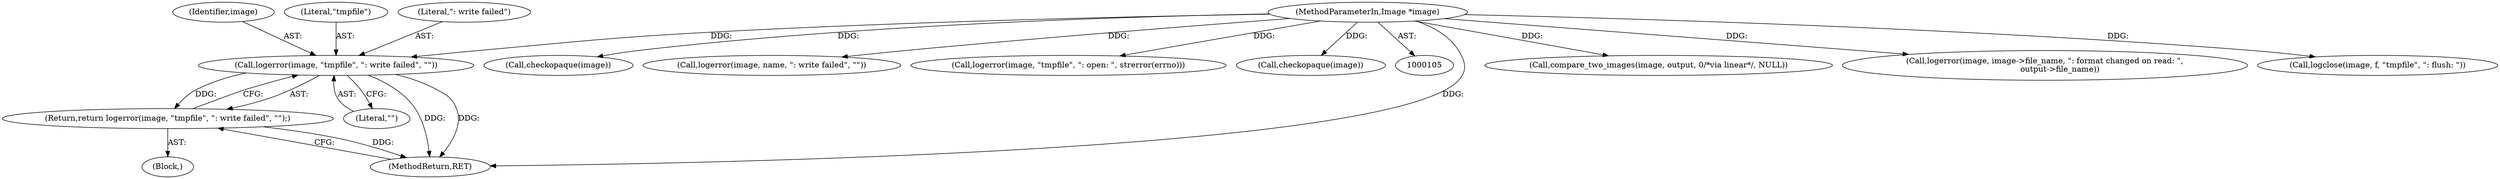 digraph "0_Android_9d4853418ab2f754c2b63e091c29c5529b8b86ca_31@pointer" {
"1000201" [label="(Call,logerror(image, \"tmpfile\", \": write failed\", \"\"))"];
"1000107" [label="(MethodParameterIn,Image *image)"];
"1000200" [label="(Return,return logerror(image, \"tmpfile\", \": write failed\", \"\");)"];
"1000204" [label="(Literal,\": write failed\")"];
"1000326" [label="(Call,compare_two_images(image, output, 0/*via linear*/, NULL))"];
"1000340" [label="(MethodReturn,RET)"];
"1000316" [label="(Call,logerror(image, image->file_name, \": format changed on read: \",\n            output->file_name))"];
"1000191" [label="(Call,logclose(image, f, \"tmpfile\", \": flush: \"))"];
"1000201" [label="(Call,logerror(image, \"tmpfile\", \": write failed\", \"\"))"];
"1000202" [label="(Identifier,image)"];
"1000205" [label="(Literal,\"\")"];
"1000203" [label="(Literal,\"tmpfile\")"];
"1000200" [label="(Return,return logerror(image, \"tmpfile\", \": write failed\", \"\");)"];
"1000267" [label="(Call,checkopaque(image))"];
"1000273" [label="(Call,logerror(image, name, \": write failed\", \"\"))"];
"1000208" [label="(Call,logerror(image, \"tmpfile\", \": open: \", strerror(errno)))"];
"1000185" [label="(Call,checkopaque(image))"];
"1000197" [label="(Block,)"];
"1000107" [label="(MethodParameterIn,Image *image)"];
"1000201" -> "1000200"  [label="AST: "];
"1000201" -> "1000205"  [label="CFG: "];
"1000202" -> "1000201"  [label="AST: "];
"1000203" -> "1000201"  [label="AST: "];
"1000204" -> "1000201"  [label="AST: "];
"1000205" -> "1000201"  [label="AST: "];
"1000200" -> "1000201"  [label="CFG: "];
"1000201" -> "1000340"  [label="DDG: "];
"1000201" -> "1000340"  [label="DDG: "];
"1000201" -> "1000200"  [label="DDG: "];
"1000107" -> "1000201"  [label="DDG: "];
"1000107" -> "1000105"  [label="AST: "];
"1000107" -> "1000340"  [label="DDG: "];
"1000107" -> "1000185"  [label="DDG: "];
"1000107" -> "1000191"  [label="DDG: "];
"1000107" -> "1000208"  [label="DDG: "];
"1000107" -> "1000267"  [label="DDG: "];
"1000107" -> "1000273"  [label="DDG: "];
"1000107" -> "1000316"  [label="DDG: "];
"1000107" -> "1000326"  [label="DDG: "];
"1000200" -> "1000197"  [label="AST: "];
"1000340" -> "1000200"  [label="CFG: "];
"1000200" -> "1000340"  [label="DDG: "];
}
